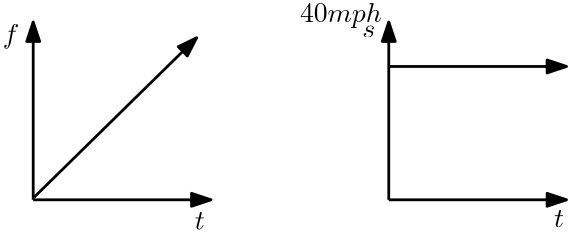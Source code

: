 <?xml version="1.0"?>
<!DOCTYPE ipe SYSTEM "ipe.dtd">
<ipe version="70218" creator="Ipe 7.2.24">
<info created="D:20240101000000" modified="D:20240101000000"/>
<preamble>
\usepackage{amsmath}
\usepackage{amssymb}
\usepackage{amsfonts}
\usepackage{mathtools}
</preamble>
<ipestyle name="basic">
<symbol name="arrow/normal(spx)">
<path stroke="sym-stroke" fill="sym-stroke" pen="sym-pen">
0 0 m
-1 0.333 l
-1 -0.333 l
h
</path>
</symbol>
<symbol name="arrow/arc(spx)">
<path stroke="sym-stroke" fill="sym-stroke" pen="sym-pen">
0 0 m
-1 0.333 l
-1 -0.333 l
h
</path>
</symbol>
</ipestyle>
<page>
<layer name="alpha"/>
<view layers="alpha" active="alpha"/>
<path layer="alpha" stroke="black" pen="1" rarrow="normal/normal">
128 768 m
128 704 l
</path>
<path stroke="black" pen="1" arrow="normal/normal">
128 704 m
192 704 l
</path>
<text matrix="1 0 0 1 134.48 -5.5697" transformations="translations" pos="112 768" stroke="black" type="label" width="4.67" height="4.289" depth="0" valign="baseline" style="math">s</text>
<text matrix="1 0 0 1 123.513 6.13495" transformations="translations" pos="192 688" stroke="black" type="label" width="3.598" height="6.128" depth="0" valign="baseline" style="math">t</text>
<path matrix="1 0 0 1 128 0" stroke="black" pen="1" rarrow="normal/normal">
128 768 m
128 704 l
</path>
<path matrix="1 0 0 1 128 0" stroke="black" pen="1" arrow="normal/normal">
128 704 m
192 704 l
</path>
<text matrix="1 0 0 1 6.89544 -2.72639" transformations="translations" pos="110.149 763.228" stroke="black" type="label" width="5.95" height="6.926" depth="1.93" valign="baseline" style="math">f</text>
<text matrix="1 0 0 1 25.684 -41.6462" transformations="translations" pos="160.454 734.917" stroke="black" type="label" width="3.598" height="6.128" depth="0" valign="baseline" style="math">t</text>
<path stroke="black" pen="1" arrow="normal/normal">
128.346 704.947 m
186.841 762.341 l
</path>
<path stroke="black" pen="1" arrow="normal/normal">
256 752 m
320 752 l
</path>
<text transformations="translations" pos="224 768" stroke="black" type="label" width="29.463" height="6.926" depth="1.93" valign="baseline" style="math">40 mph</text>
</page>
</ipe>
